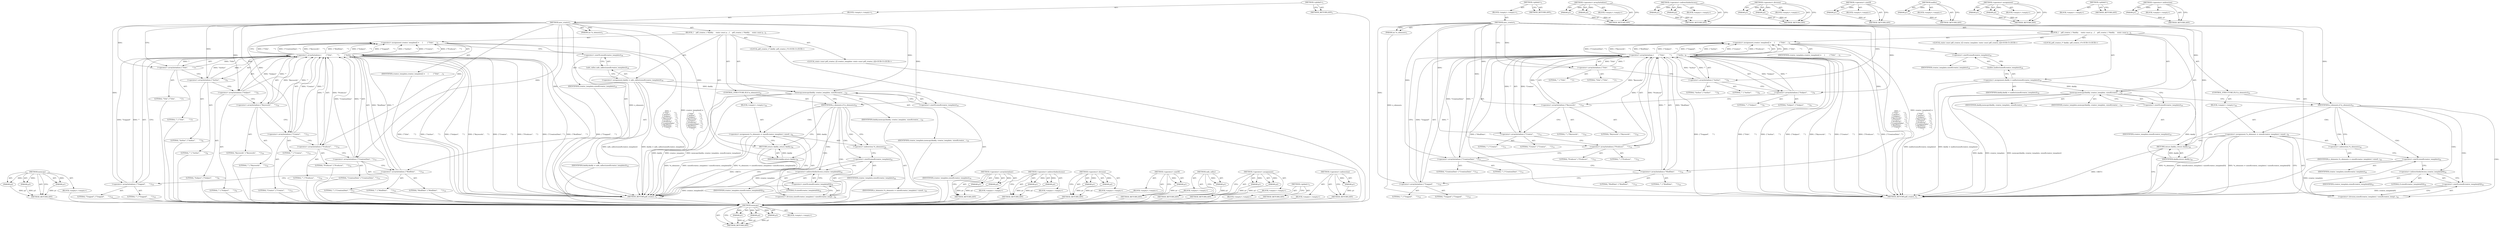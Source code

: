 digraph "&lt;operator&gt;.indirection" {
vulnerable_125 [label=<(METHOD,memcpy)>];
vulnerable_126 [label=<(PARAM,p1)>];
vulnerable_127 [label=<(PARAM,p2)>];
vulnerable_128 [label=<(PARAM,p3)>];
vulnerable_129 [label=<(BLOCK,&lt;empty&gt;,&lt;empty&gt;)>];
vulnerable_130 [label=<(METHOD_RETURN,ANY)>];
vulnerable_6 [label=<(METHOD,&lt;global&gt;)<SUB>1</SUB>>];
vulnerable_7 [label=<(BLOCK,&lt;empty&gt;,&lt;empty&gt;)<SUB>1</SUB>>];
vulnerable_8 [label=<(METHOD,new_creator)<SUB>1</SUB>>];
vulnerable_9 [label=<(PARAM,int *n_elements)<SUB>1</SUB>>];
vulnerable_10 [label=<(BLOCK,{
    pdf_creator_t *daddy;

    static const p...,{
    pdf_creator_t *daddy;

    static const p...)<SUB>2</SUB>>];
vulnerable_11 [label="<(LOCAL,pdf_creator_t* daddy: pdf_creator_t*)<SUB>3</SUB>>"];
vulnerable_12 [label="<(LOCAL,static const pdf_creator_t[] creator_template: static const pdf_creator_t[])<SUB>5</SUB>>"];
vulnerable_13 [label=<(&lt;operator&gt;.assignment,creator_template[] = 
    {
        {&quot;Title&quot;,  ...)<SUB>5</SUB>>];
vulnerable_14 [label=<(IDENTIFIER,creator_template,creator_template[] = 
    {
        {&quot;Title&quot;,  ...)<SUB>5</SUB>>];
vulnerable_15 [label=<(&lt;operator&gt;.arrayInitializer,{
        {&quot;Title&quot;,        &quot;&quot;},
        {&quot;Autho...)<SUB>6</SUB>>];
vulnerable_16 [label=<(&lt;operator&gt;.arrayInitializer,{&quot;Title&quot;,        &quot;&quot;})<SUB>7</SUB>>];
vulnerable_17 [label=<(LITERAL,&quot;Title&quot;,{&quot;Title&quot;,        &quot;&quot;})<SUB>7</SUB>>];
vulnerable_18 [label=<(LITERAL,&quot;&quot;,{&quot;Title&quot;,        &quot;&quot;})<SUB>7</SUB>>];
vulnerable_19 [label=<(&lt;operator&gt;.arrayInitializer,{&quot;Author&quot;,       &quot;&quot;})<SUB>8</SUB>>];
vulnerable_20 [label=<(LITERAL,&quot;Author&quot;,{&quot;Author&quot;,       &quot;&quot;})<SUB>8</SUB>>];
vulnerable_21 [label=<(LITERAL,&quot;&quot;,{&quot;Author&quot;,       &quot;&quot;})<SUB>8</SUB>>];
vulnerable_22 [label=<(&lt;operator&gt;.arrayInitializer,{&quot;Subject&quot;,      &quot;&quot;})<SUB>9</SUB>>];
vulnerable_23 [label=<(LITERAL,&quot;Subject&quot;,{&quot;Subject&quot;,      &quot;&quot;})<SUB>9</SUB>>];
vulnerable_24 [label=<(LITERAL,&quot;&quot;,{&quot;Subject&quot;,      &quot;&quot;})<SUB>9</SUB>>];
vulnerable_25 [label=<(&lt;operator&gt;.arrayInitializer,{&quot;Keywords&quot;,     &quot;&quot;})<SUB>10</SUB>>];
vulnerable_26 [label=<(LITERAL,&quot;Keywords&quot;,{&quot;Keywords&quot;,     &quot;&quot;})<SUB>10</SUB>>];
vulnerable_27 [label=<(LITERAL,&quot;&quot;,{&quot;Keywords&quot;,     &quot;&quot;})<SUB>10</SUB>>];
vulnerable_28 [label=<(&lt;operator&gt;.arrayInitializer,{&quot;Creator&quot;,      &quot;&quot;})<SUB>11</SUB>>];
vulnerable_29 [label=<(LITERAL,&quot;Creator&quot;,{&quot;Creator&quot;,      &quot;&quot;})<SUB>11</SUB>>];
vulnerable_30 [label=<(LITERAL,&quot;&quot;,{&quot;Creator&quot;,      &quot;&quot;})<SUB>11</SUB>>];
vulnerable_31 [label=<(&lt;operator&gt;.arrayInitializer,{&quot;Producer&quot;,     &quot;&quot;})<SUB>12</SUB>>];
vulnerable_32 [label=<(LITERAL,&quot;Producer&quot;,{&quot;Producer&quot;,     &quot;&quot;})<SUB>12</SUB>>];
vulnerable_33 [label=<(LITERAL,&quot;&quot;,{&quot;Producer&quot;,     &quot;&quot;})<SUB>12</SUB>>];
vulnerable_34 [label=<(&lt;operator&gt;.arrayInitializer,{&quot;CreationDate&quot;, &quot;&quot;})<SUB>13</SUB>>];
vulnerable_35 [label=<(LITERAL,&quot;CreationDate&quot;,{&quot;CreationDate&quot;, &quot;&quot;})<SUB>13</SUB>>];
vulnerable_36 [label=<(LITERAL,&quot;&quot;,{&quot;CreationDate&quot;, &quot;&quot;})<SUB>13</SUB>>];
vulnerable_37 [label=<(&lt;operator&gt;.arrayInitializer,{&quot;ModDate&quot;,      &quot;&quot;})<SUB>14</SUB>>];
vulnerable_38 [label=<(LITERAL,&quot;ModDate&quot;,{&quot;ModDate&quot;,      &quot;&quot;})<SUB>14</SUB>>];
vulnerable_39 [label=<(LITERAL,&quot;&quot;,{&quot;ModDate&quot;,      &quot;&quot;})<SUB>14</SUB>>];
vulnerable_40 [label=<(&lt;operator&gt;.arrayInitializer,{&quot;Trapped&quot;,      &quot;&quot;})<SUB>15</SUB>>];
vulnerable_41 [label=<(LITERAL,&quot;Trapped&quot;,{&quot;Trapped&quot;,      &quot;&quot;})<SUB>15</SUB>>];
vulnerable_42 [label=<(LITERAL,&quot;&quot;,{&quot;Trapped&quot;,      &quot;&quot;})<SUB>15</SUB>>];
vulnerable_43 [label=<(&lt;operator&gt;.assignment,daddy = malloc(sizeof(creator_template)))<SUB>18</SUB>>];
vulnerable_44 [label=<(IDENTIFIER,daddy,daddy = malloc(sizeof(creator_template)))<SUB>18</SUB>>];
vulnerable_45 [label=<(malloc,malloc(sizeof(creator_template)))<SUB>18</SUB>>];
vulnerable_46 [label=<(&lt;operator&gt;.sizeOf,sizeof(creator_template))<SUB>18</SUB>>];
vulnerable_47 [label=<(IDENTIFIER,creator_template,sizeof(creator_template))<SUB>18</SUB>>];
vulnerable_48 [label=<(memcpy,memcpy(daddy, creator_template, sizeof(creator_...)<SUB>19</SUB>>];
vulnerable_49 [label=<(IDENTIFIER,daddy,memcpy(daddy, creator_template, sizeof(creator_...)<SUB>19</SUB>>];
vulnerable_50 [label=<(IDENTIFIER,creator_template,memcpy(daddy, creator_template, sizeof(creator_...)<SUB>19</SUB>>];
vulnerable_51 [label=<(&lt;operator&gt;.sizeOf,sizeof(creator_template))<SUB>19</SUB>>];
vulnerable_52 [label=<(IDENTIFIER,creator_template,sizeof(creator_template))<SUB>19</SUB>>];
vulnerable_53 [label=<(CONTROL_STRUCTURE,IF,if (n_elements))<SUB>21</SUB>>];
vulnerable_54 [label=<(IDENTIFIER,n_elements,if (n_elements))<SUB>21</SUB>>];
vulnerable_55 [label=<(BLOCK,&lt;empty&gt;,&lt;empty&gt;)<SUB>22</SUB>>];
vulnerable_56 [label=<(&lt;operator&gt;.assignment,*n_elements = sizeof(creator_template) / sizeof...)<SUB>22</SUB>>];
vulnerable_57 [label=<(&lt;operator&gt;.indirection,*n_elements)<SUB>22</SUB>>];
vulnerable_58 [label=<(IDENTIFIER,n_elements,*n_elements = sizeof(creator_template) / sizeof...)<SUB>22</SUB>>];
vulnerable_59 [label=<(&lt;operator&gt;.division,sizeof(creator_template) / sizeof(creator_templ...)<SUB>22</SUB>>];
vulnerable_60 [label=<(&lt;operator&gt;.sizeOf,sizeof(creator_template))<SUB>22</SUB>>];
vulnerable_61 [label=<(IDENTIFIER,creator_template,sizeof(creator_template))<SUB>22</SUB>>];
vulnerable_62 [label=<(&lt;operator&gt;.sizeOf,sizeof(creator_template[0]))<SUB>22</SUB>>];
vulnerable_63 [label=<(&lt;operator&gt;.indirectIndexAccess,creator_template[0])<SUB>22</SUB>>];
vulnerable_64 [label=<(IDENTIFIER,creator_template,sizeof(creator_template[0]))<SUB>22</SUB>>];
vulnerable_65 [label=<(LITERAL,0,sizeof(creator_template[0]))<SUB>22</SUB>>];
vulnerable_66 [label=<(RETURN,return daddy;,return daddy;)<SUB>24</SUB>>];
vulnerable_67 [label=<(IDENTIFIER,daddy,return daddy;)<SUB>24</SUB>>];
vulnerable_68 [label=<(METHOD_RETURN,pdf_creator_t)<SUB>1</SUB>>];
vulnerable_70 [label=<(METHOD_RETURN,ANY)<SUB>1</SUB>>];
vulnerable_112 [label=<(METHOD,&lt;operator&gt;.arrayInitializer)>];
vulnerable_113 [label=<(PARAM,p1)>];
vulnerable_114 [label=<(PARAM,p2)>];
vulnerable_115 [label=<(BLOCK,&lt;empty&gt;,&lt;empty&gt;)>];
vulnerable_116 [label=<(METHOD_RETURN,ANY)>];
vulnerable_140 [label=<(METHOD,&lt;operator&gt;.indirectIndexAccess)>];
vulnerable_141 [label=<(PARAM,p1)>];
vulnerable_142 [label=<(PARAM,p2)>];
vulnerable_143 [label=<(BLOCK,&lt;empty&gt;,&lt;empty&gt;)>];
vulnerable_144 [label=<(METHOD_RETURN,ANY)>];
vulnerable_135 [label=<(METHOD,&lt;operator&gt;.division)>];
vulnerable_136 [label=<(PARAM,p1)>];
vulnerable_137 [label=<(PARAM,p2)>];
vulnerable_138 [label=<(BLOCK,&lt;empty&gt;,&lt;empty&gt;)>];
vulnerable_139 [label=<(METHOD_RETURN,ANY)>];
vulnerable_121 [label=<(METHOD,&lt;operator&gt;.sizeOf)>];
vulnerable_122 [label=<(PARAM,p1)>];
vulnerable_123 [label=<(BLOCK,&lt;empty&gt;,&lt;empty&gt;)>];
vulnerable_124 [label=<(METHOD_RETURN,ANY)>];
vulnerable_117 [label=<(METHOD,malloc)>];
vulnerable_118 [label=<(PARAM,p1)>];
vulnerable_119 [label=<(BLOCK,&lt;empty&gt;,&lt;empty&gt;)>];
vulnerable_120 [label=<(METHOD_RETURN,ANY)>];
vulnerable_107 [label=<(METHOD,&lt;operator&gt;.assignment)>];
vulnerable_108 [label=<(PARAM,p1)>];
vulnerable_109 [label=<(PARAM,p2)>];
vulnerable_110 [label=<(BLOCK,&lt;empty&gt;,&lt;empty&gt;)>];
vulnerable_111 [label=<(METHOD_RETURN,ANY)>];
vulnerable_101 [label=<(METHOD,&lt;global&gt;)<SUB>1</SUB>>];
vulnerable_102 [label=<(BLOCK,&lt;empty&gt;,&lt;empty&gt;)>];
vulnerable_103 [label=<(METHOD_RETURN,ANY)>];
vulnerable_131 [label=<(METHOD,&lt;operator&gt;.indirection)>];
vulnerable_132 [label=<(PARAM,p1)>];
vulnerable_133 [label=<(BLOCK,&lt;empty&gt;,&lt;empty&gt;)>];
vulnerable_134 [label=<(METHOD_RETURN,ANY)>];
fixed_125 [label=<(METHOD,memcpy)>];
fixed_126 [label=<(PARAM,p1)>];
fixed_127 [label=<(PARAM,p2)>];
fixed_128 [label=<(PARAM,p3)>];
fixed_129 [label=<(BLOCK,&lt;empty&gt;,&lt;empty&gt;)>];
fixed_130 [label=<(METHOD_RETURN,ANY)>];
fixed_6 [label=<(METHOD,&lt;global&gt;)<SUB>1</SUB>>];
fixed_7 [label=<(BLOCK,&lt;empty&gt;,&lt;empty&gt;)<SUB>1</SUB>>];
fixed_8 [label=<(METHOD,new_creator)<SUB>1</SUB>>];
fixed_9 [label=<(PARAM,int *n_elements)<SUB>1</SUB>>];
fixed_10 [label=<(BLOCK,{
    pdf_creator_t *daddy;

    static const p...,{
    pdf_creator_t *daddy;

    static const p...)<SUB>2</SUB>>];
fixed_11 [label="<(LOCAL,pdf_creator_t* daddy: pdf_creator_t*)<SUB>3</SUB>>"];
fixed_12 [label="<(LOCAL,static const pdf_creator_t[] creator_template: static const pdf_creator_t[])<SUB>5</SUB>>"];
fixed_13 [label=<(&lt;operator&gt;.assignment,creator_template[] = 
    {
        {&quot;Title&quot;,  ...)<SUB>5</SUB>>];
fixed_14 [label=<(IDENTIFIER,creator_template,creator_template[] = 
    {
        {&quot;Title&quot;,  ...)<SUB>5</SUB>>];
fixed_15 [label=<(&lt;operator&gt;.arrayInitializer,{
        {&quot;Title&quot;,        &quot;&quot;},
        {&quot;Autho...)<SUB>6</SUB>>];
fixed_16 [label=<(&lt;operator&gt;.arrayInitializer,{&quot;Title&quot;,        &quot;&quot;})<SUB>7</SUB>>];
fixed_17 [label=<(LITERAL,&quot;Title&quot;,{&quot;Title&quot;,        &quot;&quot;})<SUB>7</SUB>>];
fixed_18 [label=<(LITERAL,&quot;&quot;,{&quot;Title&quot;,        &quot;&quot;})<SUB>7</SUB>>];
fixed_19 [label=<(&lt;operator&gt;.arrayInitializer,{&quot;Author&quot;,       &quot;&quot;})<SUB>8</SUB>>];
fixed_20 [label=<(LITERAL,&quot;Author&quot;,{&quot;Author&quot;,       &quot;&quot;})<SUB>8</SUB>>];
fixed_21 [label=<(LITERAL,&quot;&quot;,{&quot;Author&quot;,       &quot;&quot;})<SUB>8</SUB>>];
fixed_22 [label=<(&lt;operator&gt;.arrayInitializer,{&quot;Subject&quot;,      &quot;&quot;})<SUB>9</SUB>>];
fixed_23 [label=<(LITERAL,&quot;Subject&quot;,{&quot;Subject&quot;,      &quot;&quot;})<SUB>9</SUB>>];
fixed_24 [label=<(LITERAL,&quot;&quot;,{&quot;Subject&quot;,      &quot;&quot;})<SUB>9</SUB>>];
fixed_25 [label=<(&lt;operator&gt;.arrayInitializer,{&quot;Keywords&quot;,     &quot;&quot;})<SUB>10</SUB>>];
fixed_26 [label=<(LITERAL,&quot;Keywords&quot;,{&quot;Keywords&quot;,     &quot;&quot;})<SUB>10</SUB>>];
fixed_27 [label=<(LITERAL,&quot;&quot;,{&quot;Keywords&quot;,     &quot;&quot;})<SUB>10</SUB>>];
fixed_28 [label=<(&lt;operator&gt;.arrayInitializer,{&quot;Creator&quot;,      &quot;&quot;})<SUB>11</SUB>>];
fixed_29 [label=<(LITERAL,&quot;Creator&quot;,{&quot;Creator&quot;,      &quot;&quot;})<SUB>11</SUB>>];
fixed_30 [label=<(LITERAL,&quot;&quot;,{&quot;Creator&quot;,      &quot;&quot;})<SUB>11</SUB>>];
fixed_31 [label=<(&lt;operator&gt;.arrayInitializer,{&quot;Producer&quot;,     &quot;&quot;})<SUB>12</SUB>>];
fixed_32 [label=<(LITERAL,&quot;Producer&quot;,{&quot;Producer&quot;,     &quot;&quot;})<SUB>12</SUB>>];
fixed_33 [label=<(LITERAL,&quot;&quot;,{&quot;Producer&quot;,     &quot;&quot;})<SUB>12</SUB>>];
fixed_34 [label=<(&lt;operator&gt;.arrayInitializer,{&quot;CreationDate&quot;, &quot;&quot;})<SUB>13</SUB>>];
fixed_35 [label=<(LITERAL,&quot;CreationDate&quot;,{&quot;CreationDate&quot;, &quot;&quot;})<SUB>13</SUB>>];
fixed_36 [label=<(LITERAL,&quot;&quot;,{&quot;CreationDate&quot;, &quot;&quot;})<SUB>13</SUB>>];
fixed_37 [label=<(&lt;operator&gt;.arrayInitializer,{&quot;ModDate&quot;,      &quot;&quot;})<SUB>14</SUB>>];
fixed_38 [label=<(LITERAL,&quot;ModDate&quot;,{&quot;ModDate&quot;,      &quot;&quot;})<SUB>14</SUB>>];
fixed_39 [label=<(LITERAL,&quot;&quot;,{&quot;ModDate&quot;,      &quot;&quot;})<SUB>14</SUB>>];
fixed_40 [label=<(&lt;operator&gt;.arrayInitializer,{&quot;Trapped&quot;,      &quot;&quot;})<SUB>15</SUB>>];
fixed_41 [label=<(LITERAL,&quot;Trapped&quot;,{&quot;Trapped&quot;,      &quot;&quot;})<SUB>15</SUB>>];
fixed_42 [label=<(LITERAL,&quot;&quot;,{&quot;Trapped&quot;,      &quot;&quot;})<SUB>15</SUB>>];
fixed_43 [label=<(&lt;operator&gt;.assignment,daddy = safe_calloc(sizeof(creator_template)))<SUB>18</SUB>>];
fixed_44 [label=<(IDENTIFIER,daddy,daddy = safe_calloc(sizeof(creator_template)))<SUB>18</SUB>>];
fixed_45 [label=<(safe_calloc,safe_calloc(sizeof(creator_template)))<SUB>18</SUB>>];
fixed_46 [label=<(&lt;operator&gt;.sizeOf,sizeof(creator_template))<SUB>18</SUB>>];
fixed_47 [label=<(IDENTIFIER,creator_template,sizeof(creator_template))<SUB>18</SUB>>];
fixed_48 [label=<(memcpy,memcpy(daddy, creator_template, sizeof(creator_...)<SUB>19</SUB>>];
fixed_49 [label=<(IDENTIFIER,daddy,memcpy(daddy, creator_template, sizeof(creator_...)<SUB>19</SUB>>];
fixed_50 [label=<(IDENTIFIER,creator_template,memcpy(daddy, creator_template, sizeof(creator_...)<SUB>19</SUB>>];
fixed_51 [label=<(&lt;operator&gt;.sizeOf,sizeof(creator_template))<SUB>19</SUB>>];
fixed_52 [label=<(IDENTIFIER,creator_template,sizeof(creator_template))<SUB>19</SUB>>];
fixed_53 [label=<(CONTROL_STRUCTURE,IF,if (n_elements))<SUB>21</SUB>>];
fixed_54 [label=<(IDENTIFIER,n_elements,if (n_elements))<SUB>21</SUB>>];
fixed_55 [label=<(BLOCK,&lt;empty&gt;,&lt;empty&gt;)<SUB>22</SUB>>];
fixed_56 [label=<(&lt;operator&gt;.assignment,*n_elements = sizeof(creator_template) / sizeof...)<SUB>22</SUB>>];
fixed_57 [label=<(&lt;operator&gt;.indirection,*n_elements)<SUB>22</SUB>>];
fixed_58 [label=<(IDENTIFIER,n_elements,*n_elements = sizeof(creator_template) / sizeof...)<SUB>22</SUB>>];
fixed_59 [label=<(&lt;operator&gt;.division,sizeof(creator_template) / sizeof(creator_templ...)<SUB>22</SUB>>];
fixed_60 [label=<(&lt;operator&gt;.sizeOf,sizeof(creator_template))<SUB>22</SUB>>];
fixed_61 [label=<(IDENTIFIER,creator_template,sizeof(creator_template))<SUB>22</SUB>>];
fixed_62 [label=<(&lt;operator&gt;.sizeOf,sizeof(creator_template[0]))<SUB>22</SUB>>];
fixed_63 [label=<(&lt;operator&gt;.indirectIndexAccess,creator_template[0])<SUB>22</SUB>>];
fixed_64 [label=<(IDENTIFIER,creator_template,sizeof(creator_template[0]))<SUB>22</SUB>>];
fixed_65 [label=<(LITERAL,0,sizeof(creator_template[0]))<SUB>22</SUB>>];
fixed_66 [label=<(RETURN,return daddy;,return daddy;)<SUB>24</SUB>>];
fixed_67 [label=<(IDENTIFIER,daddy,return daddy;)<SUB>24</SUB>>];
fixed_68 [label=<(METHOD_RETURN,pdf_creator_t)<SUB>1</SUB>>];
fixed_70 [label=<(METHOD_RETURN,ANY)<SUB>1</SUB>>];
fixed_112 [label=<(METHOD,&lt;operator&gt;.arrayInitializer)>];
fixed_113 [label=<(PARAM,p1)>];
fixed_114 [label=<(PARAM,p2)>];
fixed_115 [label=<(BLOCK,&lt;empty&gt;,&lt;empty&gt;)>];
fixed_116 [label=<(METHOD_RETURN,ANY)>];
fixed_140 [label=<(METHOD,&lt;operator&gt;.indirectIndexAccess)>];
fixed_141 [label=<(PARAM,p1)>];
fixed_142 [label=<(PARAM,p2)>];
fixed_143 [label=<(BLOCK,&lt;empty&gt;,&lt;empty&gt;)>];
fixed_144 [label=<(METHOD_RETURN,ANY)>];
fixed_135 [label=<(METHOD,&lt;operator&gt;.division)>];
fixed_136 [label=<(PARAM,p1)>];
fixed_137 [label=<(PARAM,p2)>];
fixed_138 [label=<(BLOCK,&lt;empty&gt;,&lt;empty&gt;)>];
fixed_139 [label=<(METHOD_RETURN,ANY)>];
fixed_121 [label=<(METHOD,&lt;operator&gt;.sizeOf)>];
fixed_122 [label=<(PARAM,p1)>];
fixed_123 [label=<(BLOCK,&lt;empty&gt;,&lt;empty&gt;)>];
fixed_124 [label=<(METHOD_RETURN,ANY)>];
fixed_117 [label=<(METHOD,safe_calloc)>];
fixed_118 [label=<(PARAM,p1)>];
fixed_119 [label=<(BLOCK,&lt;empty&gt;,&lt;empty&gt;)>];
fixed_120 [label=<(METHOD_RETURN,ANY)>];
fixed_107 [label=<(METHOD,&lt;operator&gt;.assignment)>];
fixed_108 [label=<(PARAM,p1)>];
fixed_109 [label=<(PARAM,p2)>];
fixed_110 [label=<(BLOCK,&lt;empty&gt;,&lt;empty&gt;)>];
fixed_111 [label=<(METHOD_RETURN,ANY)>];
fixed_101 [label=<(METHOD,&lt;global&gt;)<SUB>1</SUB>>];
fixed_102 [label=<(BLOCK,&lt;empty&gt;,&lt;empty&gt;)>];
fixed_103 [label=<(METHOD_RETURN,ANY)>];
fixed_131 [label=<(METHOD,&lt;operator&gt;.indirection)>];
fixed_132 [label=<(PARAM,p1)>];
fixed_133 [label=<(BLOCK,&lt;empty&gt;,&lt;empty&gt;)>];
fixed_134 [label=<(METHOD_RETURN,ANY)>];
vulnerable_125 -> vulnerable_126  [key=0, label="AST: "];
vulnerable_125 -> vulnerable_126  [key=1, label="DDG: "];
vulnerable_125 -> vulnerable_129  [key=0, label="AST: "];
vulnerable_125 -> vulnerable_127  [key=0, label="AST: "];
vulnerable_125 -> vulnerable_127  [key=1, label="DDG: "];
vulnerable_125 -> vulnerable_130  [key=0, label="AST: "];
vulnerable_125 -> vulnerable_130  [key=1, label="CFG: "];
vulnerable_125 -> vulnerable_128  [key=0, label="AST: "];
vulnerable_125 -> vulnerable_128  [key=1, label="DDG: "];
vulnerable_126 -> vulnerable_130  [key=0, label="DDG: p1"];
vulnerable_127 -> vulnerable_130  [key=0, label="DDG: p2"];
vulnerable_128 -> vulnerable_130  [key=0, label="DDG: p3"];
vulnerable_6 -> vulnerable_7  [key=0, label="AST: "];
vulnerable_6 -> vulnerable_70  [key=0, label="AST: "];
vulnerable_6 -> vulnerable_70  [key=1, label="CFG: "];
vulnerable_7 -> vulnerable_8  [key=0, label="AST: "];
vulnerable_8 -> vulnerable_9  [key=0, label="AST: "];
vulnerable_8 -> vulnerable_9  [key=1, label="DDG: "];
vulnerable_8 -> vulnerable_10  [key=0, label="AST: "];
vulnerable_8 -> vulnerable_68  [key=0, label="AST: "];
vulnerable_8 -> vulnerable_16  [key=0, label="CFG: "];
vulnerable_8 -> vulnerable_16  [key=1, label="DDG: "];
vulnerable_8 -> vulnerable_48  [key=0, label="DDG: "];
vulnerable_8 -> vulnerable_54  [key=0, label="DDG: "];
vulnerable_8 -> vulnerable_67  [key=0, label="DDG: "];
vulnerable_8 -> vulnerable_19  [key=0, label="DDG: "];
vulnerable_8 -> vulnerable_22  [key=0, label="DDG: "];
vulnerable_8 -> vulnerable_25  [key=0, label="DDG: "];
vulnerable_8 -> vulnerable_28  [key=0, label="DDG: "];
vulnerable_8 -> vulnerable_31  [key=0, label="DDG: "];
vulnerable_8 -> vulnerable_34  [key=0, label="DDG: "];
vulnerable_8 -> vulnerable_37  [key=0, label="DDG: "];
vulnerable_8 -> vulnerable_40  [key=0, label="DDG: "];
vulnerable_9 -> vulnerable_68  [key=0, label="DDG: n_elements"];
vulnerable_10 -> vulnerable_11  [key=0, label="AST: "];
vulnerable_10 -> vulnerable_12  [key=0, label="AST: "];
vulnerable_10 -> vulnerable_13  [key=0, label="AST: "];
vulnerable_10 -> vulnerable_43  [key=0, label="AST: "];
vulnerable_10 -> vulnerable_48  [key=0, label="AST: "];
vulnerable_10 -> vulnerable_53  [key=0, label="AST: "];
vulnerable_10 -> vulnerable_66  [key=0, label="AST: "];
vulnerable_13 -> vulnerable_14  [key=0, label="AST: "];
vulnerable_13 -> vulnerable_15  [key=0, label="AST: "];
vulnerable_13 -> vulnerable_46  [key=0, label="CFG: "];
vulnerable_13 -> vulnerable_68  [key=0, label="DDG: {
        {&quot;Title&quot;,        &quot;&quot;},
        {&quot;Author&quot;,       &quot;&quot;},
        {&quot;Subject&quot;,      &quot;&quot;},
        {&quot;Keywords&quot;,     &quot;&quot;},
        {&quot;Creator&quot;,      &quot;&quot;},
        {&quot;Producer&quot;,     &quot;&quot;},
        {&quot;CreationDate&quot;, &quot;&quot;},
        {&quot;ModDate&quot;,      &quot;&quot;},
         {&quot;Trapped&quot;,      &quot;&quot;},
     }"];
vulnerable_13 -> vulnerable_68  [key=1, label="DDG: creator_template[] = 
    {
        {&quot;Title&quot;,        &quot;&quot;},
        {&quot;Author&quot;,       &quot;&quot;},
        {&quot;Subject&quot;,      &quot;&quot;},
        {&quot;Keywords&quot;,     &quot;&quot;},
        {&quot;Creator&quot;,      &quot;&quot;},
        {&quot;Producer&quot;,     &quot;&quot;},
        {&quot;CreationDate&quot;, &quot;&quot;},
        {&quot;ModDate&quot;,      &quot;&quot;},
         {&quot;Trapped&quot;,      &quot;&quot;},
     }"];
vulnerable_15 -> vulnerable_16  [key=0, label="AST: "];
vulnerable_15 -> vulnerable_19  [key=0, label="AST: "];
vulnerable_15 -> vulnerable_22  [key=0, label="AST: "];
vulnerable_15 -> vulnerable_25  [key=0, label="AST: "];
vulnerable_15 -> vulnerable_28  [key=0, label="AST: "];
vulnerable_15 -> vulnerable_31  [key=0, label="AST: "];
vulnerable_15 -> vulnerable_34  [key=0, label="AST: "];
vulnerable_15 -> vulnerable_37  [key=0, label="AST: "];
vulnerable_15 -> vulnerable_40  [key=0, label="AST: "];
vulnerable_15 -> vulnerable_13  [key=0, label="CFG: "];
vulnerable_15 -> vulnerable_13  [key=1, label="DDG: {&quot;Title&quot;,        &quot;&quot;}"];
vulnerable_15 -> vulnerable_13  [key=2, label="DDG: {&quot;CreationDate&quot;, &quot;&quot;}"];
vulnerable_15 -> vulnerable_13  [key=3, label="DDG: {&quot;Keywords&quot;,     &quot;&quot;}"];
vulnerable_15 -> vulnerable_13  [key=4, label="DDG: {&quot;ModDate&quot;,      &quot;&quot;}"];
vulnerable_15 -> vulnerable_13  [key=5, label="DDG: {&quot;Subject&quot;,      &quot;&quot;}"];
vulnerable_15 -> vulnerable_13  [key=6, label="DDG: {&quot;Trapped&quot;,      &quot;&quot;}"];
vulnerable_15 -> vulnerable_13  [key=7, label="DDG: {&quot;Author&quot;,       &quot;&quot;}"];
vulnerable_15 -> vulnerable_13  [key=8, label="DDG: {&quot;Creator&quot;,      &quot;&quot;}"];
vulnerable_15 -> vulnerable_13  [key=9, label="DDG: {&quot;Producer&quot;,     &quot;&quot;}"];
vulnerable_15 -> vulnerable_68  [key=0, label="DDG: {&quot;Title&quot;,        &quot;&quot;}"];
vulnerable_15 -> vulnerable_68  [key=1, label="DDG: {&quot;Author&quot;,       &quot;&quot;}"];
vulnerable_15 -> vulnerable_68  [key=2, label="DDG: {&quot;Subject&quot;,      &quot;&quot;}"];
vulnerable_15 -> vulnerable_68  [key=3, label="DDG: {&quot;Keywords&quot;,     &quot;&quot;}"];
vulnerable_15 -> vulnerable_68  [key=4, label="DDG: {&quot;Creator&quot;,      &quot;&quot;}"];
vulnerable_15 -> vulnerable_68  [key=5, label="DDG: {&quot;Producer&quot;,     &quot;&quot;}"];
vulnerable_15 -> vulnerable_68  [key=6, label="DDG: {&quot;CreationDate&quot;, &quot;&quot;}"];
vulnerable_15 -> vulnerable_68  [key=7, label="DDG: {&quot;ModDate&quot;,      &quot;&quot;}"];
vulnerable_15 -> vulnerable_68  [key=8, label="DDG: {&quot;Trapped&quot;,      &quot;&quot;}"];
vulnerable_16 -> vulnerable_17  [key=0, label="AST: "];
vulnerable_16 -> vulnerable_18  [key=0, label="AST: "];
vulnerable_16 -> vulnerable_19  [key=0, label="CFG: "];
vulnerable_16 -> vulnerable_15  [key=0, label="DDG: &quot;Title&quot;"];
vulnerable_16 -> vulnerable_15  [key=1, label="DDG: &quot;&quot;"];
vulnerable_19 -> vulnerable_20  [key=0, label="AST: "];
vulnerable_19 -> vulnerable_21  [key=0, label="AST: "];
vulnerable_19 -> vulnerable_22  [key=0, label="CFG: "];
vulnerable_19 -> vulnerable_15  [key=0, label="DDG: &quot;Author&quot;"];
vulnerable_19 -> vulnerable_15  [key=1, label="DDG: &quot;&quot;"];
vulnerable_22 -> vulnerable_23  [key=0, label="AST: "];
vulnerable_22 -> vulnerable_24  [key=0, label="AST: "];
vulnerable_22 -> vulnerable_25  [key=0, label="CFG: "];
vulnerable_22 -> vulnerable_15  [key=0, label="DDG: &quot;Subject&quot;"];
vulnerable_22 -> vulnerable_15  [key=1, label="DDG: &quot;&quot;"];
vulnerable_25 -> vulnerable_26  [key=0, label="AST: "];
vulnerable_25 -> vulnerable_27  [key=0, label="AST: "];
vulnerable_25 -> vulnerable_28  [key=0, label="CFG: "];
vulnerable_25 -> vulnerable_15  [key=0, label="DDG: &quot;Keywords&quot;"];
vulnerable_25 -> vulnerable_15  [key=1, label="DDG: &quot;&quot;"];
vulnerable_28 -> vulnerable_29  [key=0, label="AST: "];
vulnerable_28 -> vulnerable_30  [key=0, label="AST: "];
vulnerable_28 -> vulnerable_31  [key=0, label="CFG: "];
vulnerable_28 -> vulnerable_15  [key=0, label="DDG: &quot;Creator&quot;"];
vulnerable_28 -> vulnerable_15  [key=1, label="DDG: &quot;&quot;"];
vulnerable_31 -> vulnerable_32  [key=0, label="AST: "];
vulnerable_31 -> vulnerable_33  [key=0, label="AST: "];
vulnerable_31 -> vulnerable_34  [key=0, label="CFG: "];
vulnerable_31 -> vulnerable_15  [key=0, label="DDG: &quot;Producer&quot;"];
vulnerable_31 -> vulnerable_15  [key=1, label="DDG: &quot;&quot;"];
vulnerable_34 -> vulnerable_35  [key=0, label="AST: "];
vulnerable_34 -> vulnerable_36  [key=0, label="AST: "];
vulnerable_34 -> vulnerable_37  [key=0, label="CFG: "];
vulnerable_34 -> vulnerable_15  [key=0, label="DDG: &quot;CreationDate&quot;"];
vulnerable_34 -> vulnerable_15  [key=1, label="DDG: &quot;&quot;"];
vulnerable_37 -> vulnerable_38  [key=0, label="AST: "];
vulnerable_37 -> vulnerable_39  [key=0, label="AST: "];
vulnerable_37 -> vulnerable_40  [key=0, label="CFG: "];
vulnerable_37 -> vulnerable_15  [key=0, label="DDG: &quot;ModDate&quot;"];
vulnerable_37 -> vulnerable_15  [key=1, label="DDG: &quot;&quot;"];
vulnerable_40 -> vulnerable_41  [key=0, label="AST: "];
vulnerable_40 -> vulnerable_42  [key=0, label="AST: "];
vulnerable_40 -> vulnerable_15  [key=0, label="CFG: "];
vulnerable_40 -> vulnerable_15  [key=1, label="DDG: &quot;Trapped&quot;"];
vulnerable_40 -> vulnerable_15  [key=2, label="DDG: &quot;&quot;"];
vulnerable_43 -> vulnerable_44  [key=0, label="AST: "];
vulnerable_43 -> vulnerable_45  [key=0, label="AST: "];
vulnerable_43 -> vulnerable_51  [key=0, label="CFG: "];
vulnerable_43 -> vulnerable_68  [key=0, label="DDG: malloc(sizeof(creator_template))"];
vulnerable_43 -> vulnerable_68  [key=1, label="DDG: daddy = malloc(sizeof(creator_template))"];
vulnerable_43 -> vulnerable_48  [key=0, label="DDG: daddy"];
vulnerable_45 -> vulnerable_46  [key=0, label="AST: "];
vulnerable_45 -> vulnerable_43  [key=0, label="CFG: "];
vulnerable_46 -> vulnerable_47  [key=0, label="AST: "];
vulnerable_46 -> vulnerable_45  [key=0, label="CFG: "];
vulnerable_48 -> vulnerable_49  [key=0, label="AST: "];
vulnerable_48 -> vulnerable_50  [key=0, label="AST: "];
vulnerable_48 -> vulnerable_51  [key=0, label="AST: "];
vulnerable_48 -> vulnerable_54  [key=0, label="CFG: "];
vulnerable_48 -> vulnerable_68  [key=0, label="DDG: daddy"];
vulnerable_48 -> vulnerable_68  [key=1, label="DDG: creator_template"];
vulnerable_48 -> vulnerable_68  [key=2, label="DDG: memcpy(daddy, creator_template, sizeof(creator_template))"];
vulnerable_48 -> vulnerable_67  [key=0, label="DDG: daddy"];
vulnerable_51 -> vulnerable_52  [key=0, label="AST: "];
vulnerable_51 -> vulnerable_48  [key=0, label="CFG: "];
vulnerable_53 -> vulnerable_54  [key=0, label="AST: "];
vulnerable_53 -> vulnerable_55  [key=0, label="AST: "];
vulnerable_54 -> vulnerable_57  [key=0, label="CFG: "];
vulnerable_54 -> vulnerable_57  [key=1, label="CDG: "];
vulnerable_54 -> vulnerable_66  [key=0, label="CFG: "];
vulnerable_54 -> vulnerable_56  [key=0, label="CDG: "];
vulnerable_54 -> vulnerable_60  [key=0, label="CDG: "];
vulnerable_54 -> vulnerable_59  [key=0, label="CDG: "];
vulnerable_54 -> vulnerable_62  [key=0, label="CDG: "];
vulnerable_54 -> vulnerable_63  [key=0, label="CDG: "];
vulnerable_55 -> vulnerable_56  [key=0, label="AST: "];
vulnerable_56 -> vulnerable_57  [key=0, label="AST: "];
vulnerable_56 -> vulnerable_59  [key=0, label="AST: "];
vulnerable_56 -> vulnerable_66  [key=0, label="CFG: "];
vulnerable_56 -> vulnerable_68  [key=0, label="DDG: *n_elements"];
vulnerable_56 -> vulnerable_68  [key=1, label="DDG: sizeof(creator_template) / sizeof(creator_template[0])"];
vulnerable_56 -> vulnerable_68  [key=2, label="DDG: *n_elements = sizeof(creator_template) / sizeof(creator_template[0])"];
vulnerable_57 -> vulnerable_58  [key=0, label="AST: "];
vulnerable_57 -> vulnerable_60  [key=0, label="CFG: "];
vulnerable_59 -> vulnerable_60  [key=0, label="AST: "];
vulnerable_59 -> vulnerable_62  [key=0, label="AST: "];
vulnerable_59 -> vulnerable_56  [key=0, label="CFG: "];
vulnerable_60 -> vulnerable_61  [key=0, label="AST: "];
vulnerable_60 -> vulnerable_63  [key=0, label="CFG: "];
vulnerable_60 -> vulnerable_68  [key=0, label="DDG: creator_template"];
vulnerable_62 -> vulnerable_63  [key=0, label="AST: "];
vulnerable_62 -> vulnerable_59  [key=0, label="CFG: "];
vulnerable_62 -> vulnerable_68  [key=0, label="DDG: creator_template[0]"];
vulnerable_63 -> vulnerable_64  [key=0, label="AST: "];
vulnerable_63 -> vulnerable_65  [key=0, label="AST: "];
vulnerable_63 -> vulnerable_62  [key=0, label="CFG: "];
vulnerable_66 -> vulnerable_67  [key=0, label="AST: "];
vulnerable_66 -> vulnerable_68  [key=0, label="CFG: "];
vulnerable_66 -> vulnerable_68  [key=1, label="DDG: &lt;RET&gt;"];
vulnerable_67 -> vulnerable_66  [key=0, label="DDG: daddy"];
vulnerable_112 -> vulnerable_113  [key=0, label="AST: "];
vulnerable_112 -> vulnerable_113  [key=1, label="DDG: "];
vulnerable_112 -> vulnerable_115  [key=0, label="AST: "];
vulnerable_112 -> vulnerable_114  [key=0, label="AST: "];
vulnerable_112 -> vulnerable_114  [key=1, label="DDG: "];
vulnerable_112 -> vulnerable_116  [key=0, label="AST: "];
vulnerable_112 -> vulnerable_116  [key=1, label="CFG: "];
vulnerable_113 -> vulnerable_116  [key=0, label="DDG: p1"];
vulnerable_114 -> vulnerable_116  [key=0, label="DDG: p2"];
vulnerable_140 -> vulnerable_141  [key=0, label="AST: "];
vulnerable_140 -> vulnerable_141  [key=1, label="DDG: "];
vulnerable_140 -> vulnerable_143  [key=0, label="AST: "];
vulnerable_140 -> vulnerable_142  [key=0, label="AST: "];
vulnerable_140 -> vulnerable_142  [key=1, label="DDG: "];
vulnerable_140 -> vulnerable_144  [key=0, label="AST: "];
vulnerable_140 -> vulnerable_144  [key=1, label="CFG: "];
vulnerable_141 -> vulnerable_144  [key=0, label="DDG: p1"];
vulnerable_142 -> vulnerable_144  [key=0, label="DDG: p2"];
vulnerable_135 -> vulnerable_136  [key=0, label="AST: "];
vulnerable_135 -> vulnerable_136  [key=1, label="DDG: "];
vulnerable_135 -> vulnerable_138  [key=0, label="AST: "];
vulnerable_135 -> vulnerable_137  [key=0, label="AST: "];
vulnerable_135 -> vulnerable_137  [key=1, label="DDG: "];
vulnerable_135 -> vulnerable_139  [key=0, label="AST: "];
vulnerable_135 -> vulnerable_139  [key=1, label="CFG: "];
vulnerable_136 -> vulnerable_139  [key=0, label="DDG: p1"];
vulnerable_137 -> vulnerable_139  [key=0, label="DDG: p2"];
vulnerable_121 -> vulnerable_122  [key=0, label="AST: "];
vulnerable_121 -> vulnerable_122  [key=1, label="DDG: "];
vulnerable_121 -> vulnerable_123  [key=0, label="AST: "];
vulnerable_121 -> vulnerable_124  [key=0, label="AST: "];
vulnerable_121 -> vulnerable_124  [key=1, label="CFG: "];
vulnerable_122 -> vulnerable_124  [key=0, label="DDG: p1"];
vulnerable_117 -> vulnerable_118  [key=0, label="AST: "];
vulnerable_117 -> vulnerable_118  [key=1, label="DDG: "];
vulnerable_117 -> vulnerable_119  [key=0, label="AST: "];
vulnerable_117 -> vulnerable_120  [key=0, label="AST: "];
vulnerable_117 -> vulnerable_120  [key=1, label="CFG: "];
vulnerable_118 -> vulnerable_120  [key=0, label="DDG: p1"];
vulnerable_107 -> vulnerable_108  [key=0, label="AST: "];
vulnerable_107 -> vulnerable_108  [key=1, label="DDG: "];
vulnerable_107 -> vulnerable_110  [key=0, label="AST: "];
vulnerable_107 -> vulnerable_109  [key=0, label="AST: "];
vulnerable_107 -> vulnerable_109  [key=1, label="DDG: "];
vulnerable_107 -> vulnerable_111  [key=0, label="AST: "];
vulnerable_107 -> vulnerable_111  [key=1, label="CFG: "];
vulnerable_108 -> vulnerable_111  [key=0, label="DDG: p1"];
vulnerable_109 -> vulnerable_111  [key=0, label="DDG: p2"];
vulnerable_101 -> vulnerable_102  [key=0, label="AST: "];
vulnerable_101 -> vulnerable_103  [key=0, label="AST: "];
vulnerable_101 -> vulnerable_103  [key=1, label="CFG: "];
vulnerable_131 -> vulnerable_132  [key=0, label="AST: "];
vulnerable_131 -> vulnerable_132  [key=1, label="DDG: "];
vulnerable_131 -> vulnerable_133  [key=0, label="AST: "];
vulnerable_131 -> vulnerable_134  [key=0, label="AST: "];
vulnerable_131 -> vulnerable_134  [key=1, label="CFG: "];
vulnerable_132 -> vulnerable_134  [key=0, label="DDG: p1"];
fixed_125 -> fixed_126  [key=0, label="AST: "];
fixed_125 -> fixed_126  [key=1, label="DDG: "];
fixed_125 -> fixed_129  [key=0, label="AST: "];
fixed_125 -> fixed_127  [key=0, label="AST: "];
fixed_125 -> fixed_127  [key=1, label="DDG: "];
fixed_125 -> fixed_130  [key=0, label="AST: "];
fixed_125 -> fixed_130  [key=1, label="CFG: "];
fixed_125 -> fixed_128  [key=0, label="AST: "];
fixed_125 -> fixed_128  [key=1, label="DDG: "];
fixed_126 -> fixed_130  [key=0, label="DDG: p1"];
fixed_127 -> fixed_130  [key=0, label="DDG: p2"];
fixed_128 -> fixed_130  [key=0, label="DDG: p3"];
fixed_129 -> vulnerable_125  [key=0];
fixed_130 -> vulnerable_125  [key=0];
fixed_6 -> fixed_7  [key=0, label="AST: "];
fixed_6 -> fixed_70  [key=0, label="AST: "];
fixed_6 -> fixed_70  [key=1, label="CFG: "];
fixed_7 -> fixed_8  [key=0, label="AST: "];
fixed_8 -> fixed_9  [key=0, label="AST: "];
fixed_8 -> fixed_9  [key=1, label="DDG: "];
fixed_8 -> fixed_10  [key=0, label="AST: "];
fixed_8 -> fixed_68  [key=0, label="AST: "];
fixed_8 -> fixed_16  [key=0, label="CFG: "];
fixed_8 -> fixed_16  [key=1, label="DDG: "];
fixed_8 -> fixed_48  [key=0, label="DDG: "];
fixed_8 -> fixed_54  [key=0, label="DDG: "];
fixed_8 -> fixed_67  [key=0, label="DDG: "];
fixed_8 -> fixed_19  [key=0, label="DDG: "];
fixed_8 -> fixed_22  [key=0, label="DDG: "];
fixed_8 -> fixed_25  [key=0, label="DDG: "];
fixed_8 -> fixed_28  [key=0, label="DDG: "];
fixed_8 -> fixed_31  [key=0, label="DDG: "];
fixed_8 -> fixed_34  [key=0, label="DDG: "];
fixed_8 -> fixed_37  [key=0, label="DDG: "];
fixed_8 -> fixed_40  [key=0, label="DDG: "];
fixed_9 -> fixed_68  [key=0, label="DDG: n_elements"];
fixed_10 -> fixed_11  [key=0, label="AST: "];
fixed_10 -> fixed_12  [key=0, label="AST: "];
fixed_10 -> fixed_13  [key=0, label="AST: "];
fixed_10 -> fixed_43  [key=0, label="AST: "];
fixed_10 -> fixed_48  [key=0, label="AST: "];
fixed_10 -> fixed_53  [key=0, label="AST: "];
fixed_10 -> fixed_66  [key=0, label="AST: "];
fixed_11 -> vulnerable_125  [key=0];
fixed_12 -> vulnerable_125  [key=0];
fixed_13 -> fixed_14  [key=0, label="AST: "];
fixed_13 -> fixed_15  [key=0, label="AST: "];
fixed_13 -> fixed_46  [key=0, label="CFG: "];
fixed_13 -> fixed_68  [key=0, label="DDG: {
        {&quot;Title&quot;,        &quot;&quot;},
        {&quot;Author&quot;,       &quot;&quot;},
        {&quot;Subject&quot;,      &quot;&quot;},
        {&quot;Keywords&quot;,     &quot;&quot;},
        {&quot;Creator&quot;,      &quot;&quot;},
        {&quot;Producer&quot;,     &quot;&quot;},
        {&quot;CreationDate&quot;, &quot;&quot;},
        {&quot;ModDate&quot;,      &quot;&quot;},
         {&quot;Trapped&quot;,      &quot;&quot;},
     }"];
fixed_13 -> fixed_68  [key=1, label="DDG: creator_template[] = 
    {
        {&quot;Title&quot;,        &quot;&quot;},
        {&quot;Author&quot;,       &quot;&quot;},
        {&quot;Subject&quot;,      &quot;&quot;},
        {&quot;Keywords&quot;,     &quot;&quot;},
        {&quot;Creator&quot;,      &quot;&quot;},
        {&quot;Producer&quot;,     &quot;&quot;},
        {&quot;CreationDate&quot;, &quot;&quot;},
        {&quot;ModDate&quot;,      &quot;&quot;},
         {&quot;Trapped&quot;,      &quot;&quot;},
     }"];
fixed_14 -> vulnerable_125  [key=0];
fixed_15 -> fixed_16  [key=0, label="AST: "];
fixed_15 -> fixed_19  [key=0, label="AST: "];
fixed_15 -> fixed_22  [key=0, label="AST: "];
fixed_15 -> fixed_25  [key=0, label="AST: "];
fixed_15 -> fixed_28  [key=0, label="AST: "];
fixed_15 -> fixed_31  [key=0, label="AST: "];
fixed_15 -> fixed_34  [key=0, label="AST: "];
fixed_15 -> fixed_37  [key=0, label="AST: "];
fixed_15 -> fixed_40  [key=0, label="AST: "];
fixed_15 -> fixed_13  [key=0, label="CFG: "];
fixed_15 -> fixed_13  [key=1, label="DDG: {&quot;Title&quot;,        &quot;&quot;}"];
fixed_15 -> fixed_13  [key=2, label="DDG: {&quot;CreationDate&quot;, &quot;&quot;}"];
fixed_15 -> fixed_13  [key=3, label="DDG: {&quot;Keywords&quot;,     &quot;&quot;}"];
fixed_15 -> fixed_13  [key=4, label="DDG: {&quot;ModDate&quot;,      &quot;&quot;}"];
fixed_15 -> fixed_13  [key=5, label="DDG: {&quot;Subject&quot;,      &quot;&quot;}"];
fixed_15 -> fixed_13  [key=6, label="DDG: {&quot;Trapped&quot;,      &quot;&quot;}"];
fixed_15 -> fixed_13  [key=7, label="DDG: {&quot;Author&quot;,       &quot;&quot;}"];
fixed_15 -> fixed_13  [key=8, label="DDG: {&quot;Creator&quot;,      &quot;&quot;}"];
fixed_15 -> fixed_13  [key=9, label="DDG: {&quot;Producer&quot;,     &quot;&quot;}"];
fixed_15 -> fixed_68  [key=0, label="DDG: {&quot;Title&quot;,        &quot;&quot;}"];
fixed_15 -> fixed_68  [key=1, label="DDG: {&quot;Author&quot;,       &quot;&quot;}"];
fixed_15 -> fixed_68  [key=2, label="DDG: {&quot;Subject&quot;,      &quot;&quot;}"];
fixed_15 -> fixed_68  [key=3, label="DDG: {&quot;Keywords&quot;,     &quot;&quot;}"];
fixed_15 -> fixed_68  [key=4, label="DDG: {&quot;Creator&quot;,      &quot;&quot;}"];
fixed_15 -> fixed_68  [key=5, label="DDG: {&quot;Producer&quot;,     &quot;&quot;}"];
fixed_15 -> fixed_68  [key=6, label="DDG: {&quot;CreationDate&quot;, &quot;&quot;}"];
fixed_15 -> fixed_68  [key=7, label="DDG: {&quot;ModDate&quot;,      &quot;&quot;}"];
fixed_15 -> fixed_68  [key=8, label="DDG: {&quot;Trapped&quot;,      &quot;&quot;}"];
fixed_16 -> fixed_17  [key=0, label="AST: "];
fixed_16 -> fixed_18  [key=0, label="AST: "];
fixed_16 -> fixed_19  [key=0, label="CFG: "];
fixed_16 -> fixed_15  [key=0, label="DDG: &quot;Title&quot;"];
fixed_16 -> fixed_15  [key=1, label="DDG: &quot;&quot;"];
fixed_17 -> vulnerable_125  [key=0];
fixed_18 -> vulnerable_125  [key=0];
fixed_19 -> fixed_20  [key=0, label="AST: "];
fixed_19 -> fixed_21  [key=0, label="AST: "];
fixed_19 -> fixed_22  [key=0, label="CFG: "];
fixed_19 -> fixed_15  [key=0, label="DDG: &quot;Author&quot;"];
fixed_19 -> fixed_15  [key=1, label="DDG: &quot;&quot;"];
fixed_20 -> vulnerable_125  [key=0];
fixed_21 -> vulnerable_125  [key=0];
fixed_22 -> fixed_23  [key=0, label="AST: "];
fixed_22 -> fixed_24  [key=0, label="AST: "];
fixed_22 -> fixed_25  [key=0, label="CFG: "];
fixed_22 -> fixed_15  [key=0, label="DDG: &quot;Subject&quot;"];
fixed_22 -> fixed_15  [key=1, label="DDG: &quot;&quot;"];
fixed_23 -> vulnerable_125  [key=0];
fixed_24 -> vulnerable_125  [key=0];
fixed_25 -> fixed_26  [key=0, label="AST: "];
fixed_25 -> fixed_27  [key=0, label="AST: "];
fixed_25 -> fixed_28  [key=0, label="CFG: "];
fixed_25 -> fixed_15  [key=0, label="DDG: &quot;Keywords&quot;"];
fixed_25 -> fixed_15  [key=1, label="DDG: &quot;&quot;"];
fixed_26 -> vulnerable_125  [key=0];
fixed_27 -> vulnerable_125  [key=0];
fixed_28 -> fixed_29  [key=0, label="AST: "];
fixed_28 -> fixed_30  [key=0, label="AST: "];
fixed_28 -> fixed_31  [key=0, label="CFG: "];
fixed_28 -> fixed_15  [key=0, label="DDG: &quot;Creator&quot;"];
fixed_28 -> fixed_15  [key=1, label="DDG: &quot;&quot;"];
fixed_29 -> vulnerable_125  [key=0];
fixed_30 -> vulnerable_125  [key=0];
fixed_31 -> fixed_32  [key=0, label="AST: "];
fixed_31 -> fixed_33  [key=0, label="AST: "];
fixed_31 -> fixed_34  [key=0, label="CFG: "];
fixed_31 -> fixed_15  [key=0, label="DDG: &quot;Producer&quot;"];
fixed_31 -> fixed_15  [key=1, label="DDG: &quot;&quot;"];
fixed_32 -> vulnerable_125  [key=0];
fixed_33 -> vulnerable_125  [key=0];
fixed_34 -> fixed_35  [key=0, label="AST: "];
fixed_34 -> fixed_36  [key=0, label="AST: "];
fixed_34 -> fixed_37  [key=0, label="CFG: "];
fixed_34 -> fixed_15  [key=0, label="DDG: &quot;CreationDate&quot;"];
fixed_34 -> fixed_15  [key=1, label="DDG: &quot;&quot;"];
fixed_35 -> vulnerable_125  [key=0];
fixed_36 -> vulnerable_125  [key=0];
fixed_37 -> fixed_38  [key=0, label="AST: "];
fixed_37 -> fixed_39  [key=0, label="AST: "];
fixed_37 -> fixed_40  [key=0, label="CFG: "];
fixed_37 -> fixed_15  [key=0, label="DDG: &quot;ModDate&quot;"];
fixed_37 -> fixed_15  [key=1, label="DDG: &quot;&quot;"];
fixed_38 -> vulnerable_125  [key=0];
fixed_39 -> vulnerable_125  [key=0];
fixed_40 -> fixed_41  [key=0, label="AST: "];
fixed_40 -> fixed_42  [key=0, label="AST: "];
fixed_40 -> fixed_15  [key=0, label="CFG: "];
fixed_40 -> fixed_15  [key=1, label="DDG: &quot;Trapped&quot;"];
fixed_40 -> fixed_15  [key=2, label="DDG: &quot;&quot;"];
fixed_41 -> vulnerable_125  [key=0];
fixed_42 -> vulnerable_125  [key=0];
fixed_43 -> fixed_44  [key=0, label="AST: "];
fixed_43 -> fixed_45  [key=0, label="AST: "];
fixed_43 -> fixed_51  [key=0, label="CFG: "];
fixed_43 -> fixed_68  [key=0, label="DDG: safe_calloc(sizeof(creator_template))"];
fixed_43 -> fixed_68  [key=1, label="DDG: daddy = safe_calloc(sizeof(creator_template))"];
fixed_43 -> fixed_48  [key=0, label="DDG: daddy"];
fixed_44 -> vulnerable_125  [key=0];
fixed_45 -> fixed_46  [key=0, label="AST: "];
fixed_45 -> fixed_43  [key=0, label="CFG: "];
fixed_46 -> fixed_47  [key=0, label="AST: "];
fixed_46 -> fixed_45  [key=0, label="CFG: "];
fixed_47 -> vulnerable_125  [key=0];
fixed_48 -> fixed_49  [key=0, label="AST: "];
fixed_48 -> fixed_50  [key=0, label="AST: "];
fixed_48 -> fixed_51  [key=0, label="AST: "];
fixed_48 -> fixed_54  [key=0, label="CFG: "];
fixed_48 -> fixed_68  [key=0, label="DDG: daddy"];
fixed_48 -> fixed_68  [key=1, label="DDG: creator_template"];
fixed_48 -> fixed_68  [key=2, label="DDG: memcpy(daddy, creator_template, sizeof(creator_template))"];
fixed_48 -> fixed_67  [key=0, label="DDG: daddy"];
fixed_49 -> vulnerable_125  [key=0];
fixed_50 -> vulnerable_125  [key=0];
fixed_51 -> fixed_52  [key=0, label="AST: "];
fixed_51 -> fixed_48  [key=0, label="CFG: "];
fixed_52 -> vulnerable_125  [key=0];
fixed_53 -> fixed_54  [key=0, label="AST: "];
fixed_53 -> fixed_55  [key=0, label="AST: "];
fixed_54 -> fixed_57  [key=0, label="CFG: "];
fixed_54 -> fixed_57  [key=1, label="CDG: "];
fixed_54 -> fixed_66  [key=0, label="CFG: "];
fixed_54 -> fixed_56  [key=0, label="CDG: "];
fixed_54 -> fixed_60  [key=0, label="CDG: "];
fixed_54 -> fixed_59  [key=0, label="CDG: "];
fixed_54 -> fixed_62  [key=0, label="CDG: "];
fixed_54 -> fixed_63  [key=0, label="CDG: "];
fixed_55 -> fixed_56  [key=0, label="AST: "];
fixed_56 -> fixed_57  [key=0, label="AST: "];
fixed_56 -> fixed_59  [key=0, label="AST: "];
fixed_56 -> fixed_66  [key=0, label="CFG: "];
fixed_56 -> fixed_68  [key=0, label="DDG: *n_elements"];
fixed_56 -> fixed_68  [key=1, label="DDG: sizeof(creator_template) / sizeof(creator_template[0])"];
fixed_56 -> fixed_68  [key=2, label="DDG: *n_elements = sizeof(creator_template) / sizeof(creator_template[0])"];
fixed_57 -> fixed_58  [key=0, label="AST: "];
fixed_57 -> fixed_60  [key=0, label="CFG: "];
fixed_58 -> vulnerable_125  [key=0];
fixed_59 -> fixed_60  [key=0, label="AST: "];
fixed_59 -> fixed_62  [key=0, label="AST: "];
fixed_59 -> fixed_56  [key=0, label="CFG: "];
fixed_60 -> fixed_61  [key=0, label="AST: "];
fixed_60 -> fixed_63  [key=0, label="CFG: "];
fixed_60 -> fixed_68  [key=0, label="DDG: creator_template"];
fixed_61 -> vulnerable_125  [key=0];
fixed_62 -> fixed_63  [key=0, label="AST: "];
fixed_62 -> fixed_59  [key=0, label="CFG: "];
fixed_62 -> fixed_68  [key=0, label="DDG: creator_template[0]"];
fixed_63 -> fixed_64  [key=0, label="AST: "];
fixed_63 -> fixed_65  [key=0, label="AST: "];
fixed_63 -> fixed_62  [key=0, label="CFG: "];
fixed_64 -> vulnerable_125  [key=0];
fixed_65 -> vulnerable_125  [key=0];
fixed_66 -> fixed_67  [key=0, label="AST: "];
fixed_66 -> fixed_68  [key=0, label="CFG: "];
fixed_66 -> fixed_68  [key=1, label="DDG: &lt;RET&gt;"];
fixed_67 -> fixed_66  [key=0, label="DDG: daddy"];
fixed_68 -> vulnerable_125  [key=0];
fixed_70 -> vulnerable_125  [key=0];
fixed_112 -> fixed_113  [key=0, label="AST: "];
fixed_112 -> fixed_113  [key=1, label="DDG: "];
fixed_112 -> fixed_115  [key=0, label="AST: "];
fixed_112 -> fixed_114  [key=0, label="AST: "];
fixed_112 -> fixed_114  [key=1, label="DDG: "];
fixed_112 -> fixed_116  [key=0, label="AST: "];
fixed_112 -> fixed_116  [key=1, label="CFG: "];
fixed_113 -> fixed_116  [key=0, label="DDG: p1"];
fixed_114 -> fixed_116  [key=0, label="DDG: p2"];
fixed_115 -> vulnerable_125  [key=0];
fixed_116 -> vulnerable_125  [key=0];
fixed_140 -> fixed_141  [key=0, label="AST: "];
fixed_140 -> fixed_141  [key=1, label="DDG: "];
fixed_140 -> fixed_143  [key=0, label="AST: "];
fixed_140 -> fixed_142  [key=0, label="AST: "];
fixed_140 -> fixed_142  [key=1, label="DDG: "];
fixed_140 -> fixed_144  [key=0, label="AST: "];
fixed_140 -> fixed_144  [key=1, label="CFG: "];
fixed_141 -> fixed_144  [key=0, label="DDG: p1"];
fixed_142 -> fixed_144  [key=0, label="DDG: p2"];
fixed_143 -> vulnerable_125  [key=0];
fixed_144 -> vulnerable_125  [key=0];
fixed_135 -> fixed_136  [key=0, label="AST: "];
fixed_135 -> fixed_136  [key=1, label="DDG: "];
fixed_135 -> fixed_138  [key=0, label="AST: "];
fixed_135 -> fixed_137  [key=0, label="AST: "];
fixed_135 -> fixed_137  [key=1, label="DDG: "];
fixed_135 -> fixed_139  [key=0, label="AST: "];
fixed_135 -> fixed_139  [key=1, label="CFG: "];
fixed_136 -> fixed_139  [key=0, label="DDG: p1"];
fixed_137 -> fixed_139  [key=0, label="DDG: p2"];
fixed_138 -> vulnerable_125  [key=0];
fixed_139 -> vulnerable_125  [key=0];
fixed_121 -> fixed_122  [key=0, label="AST: "];
fixed_121 -> fixed_122  [key=1, label="DDG: "];
fixed_121 -> fixed_123  [key=0, label="AST: "];
fixed_121 -> fixed_124  [key=0, label="AST: "];
fixed_121 -> fixed_124  [key=1, label="CFG: "];
fixed_122 -> fixed_124  [key=0, label="DDG: p1"];
fixed_123 -> vulnerable_125  [key=0];
fixed_124 -> vulnerable_125  [key=0];
fixed_117 -> fixed_118  [key=0, label="AST: "];
fixed_117 -> fixed_118  [key=1, label="DDG: "];
fixed_117 -> fixed_119  [key=0, label="AST: "];
fixed_117 -> fixed_120  [key=0, label="AST: "];
fixed_117 -> fixed_120  [key=1, label="CFG: "];
fixed_118 -> fixed_120  [key=0, label="DDG: p1"];
fixed_119 -> vulnerable_125  [key=0];
fixed_120 -> vulnerable_125  [key=0];
fixed_107 -> fixed_108  [key=0, label="AST: "];
fixed_107 -> fixed_108  [key=1, label="DDG: "];
fixed_107 -> fixed_110  [key=0, label="AST: "];
fixed_107 -> fixed_109  [key=0, label="AST: "];
fixed_107 -> fixed_109  [key=1, label="DDG: "];
fixed_107 -> fixed_111  [key=0, label="AST: "];
fixed_107 -> fixed_111  [key=1, label="CFG: "];
fixed_108 -> fixed_111  [key=0, label="DDG: p1"];
fixed_109 -> fixed_111  [key=0, label="DDG: p2"];
fixed_110 -> vulnerable_125  [key=0];
fixed_111 -> vulnerable_125  [key=0];
fixed_101 -> fixed_102  [key=0, label="AST: "];
fixed_101 -> fixed_103  [key=0, label="AST: "];
fixed_101 -> fixed_103  [key=1, label="CFG: "];
fixed_102 -> vulnerable_125  [key=0];
fixed_103 -> vulnerable_125  [key=0];
fixed_131 -> fixed_132  [key=0, label="AST: "];
fixed_131 -> fixed_132  [key=1, label="DDG: "];
fixed_131 -> fixed_133  [key=0, label="AST: "];
fixed_131 -> fixed_134  [key=0, label="AST: "];
fixed_131 -> fixed_134  [key=1, label="CFG: "];
fixed_132 -> fixed_134  [key=0, label="DDG: p1"];
fixed_133 -> vulnerable_125  [key=0];
fixed_134 -> vulnerable_125  [key=0];
}
